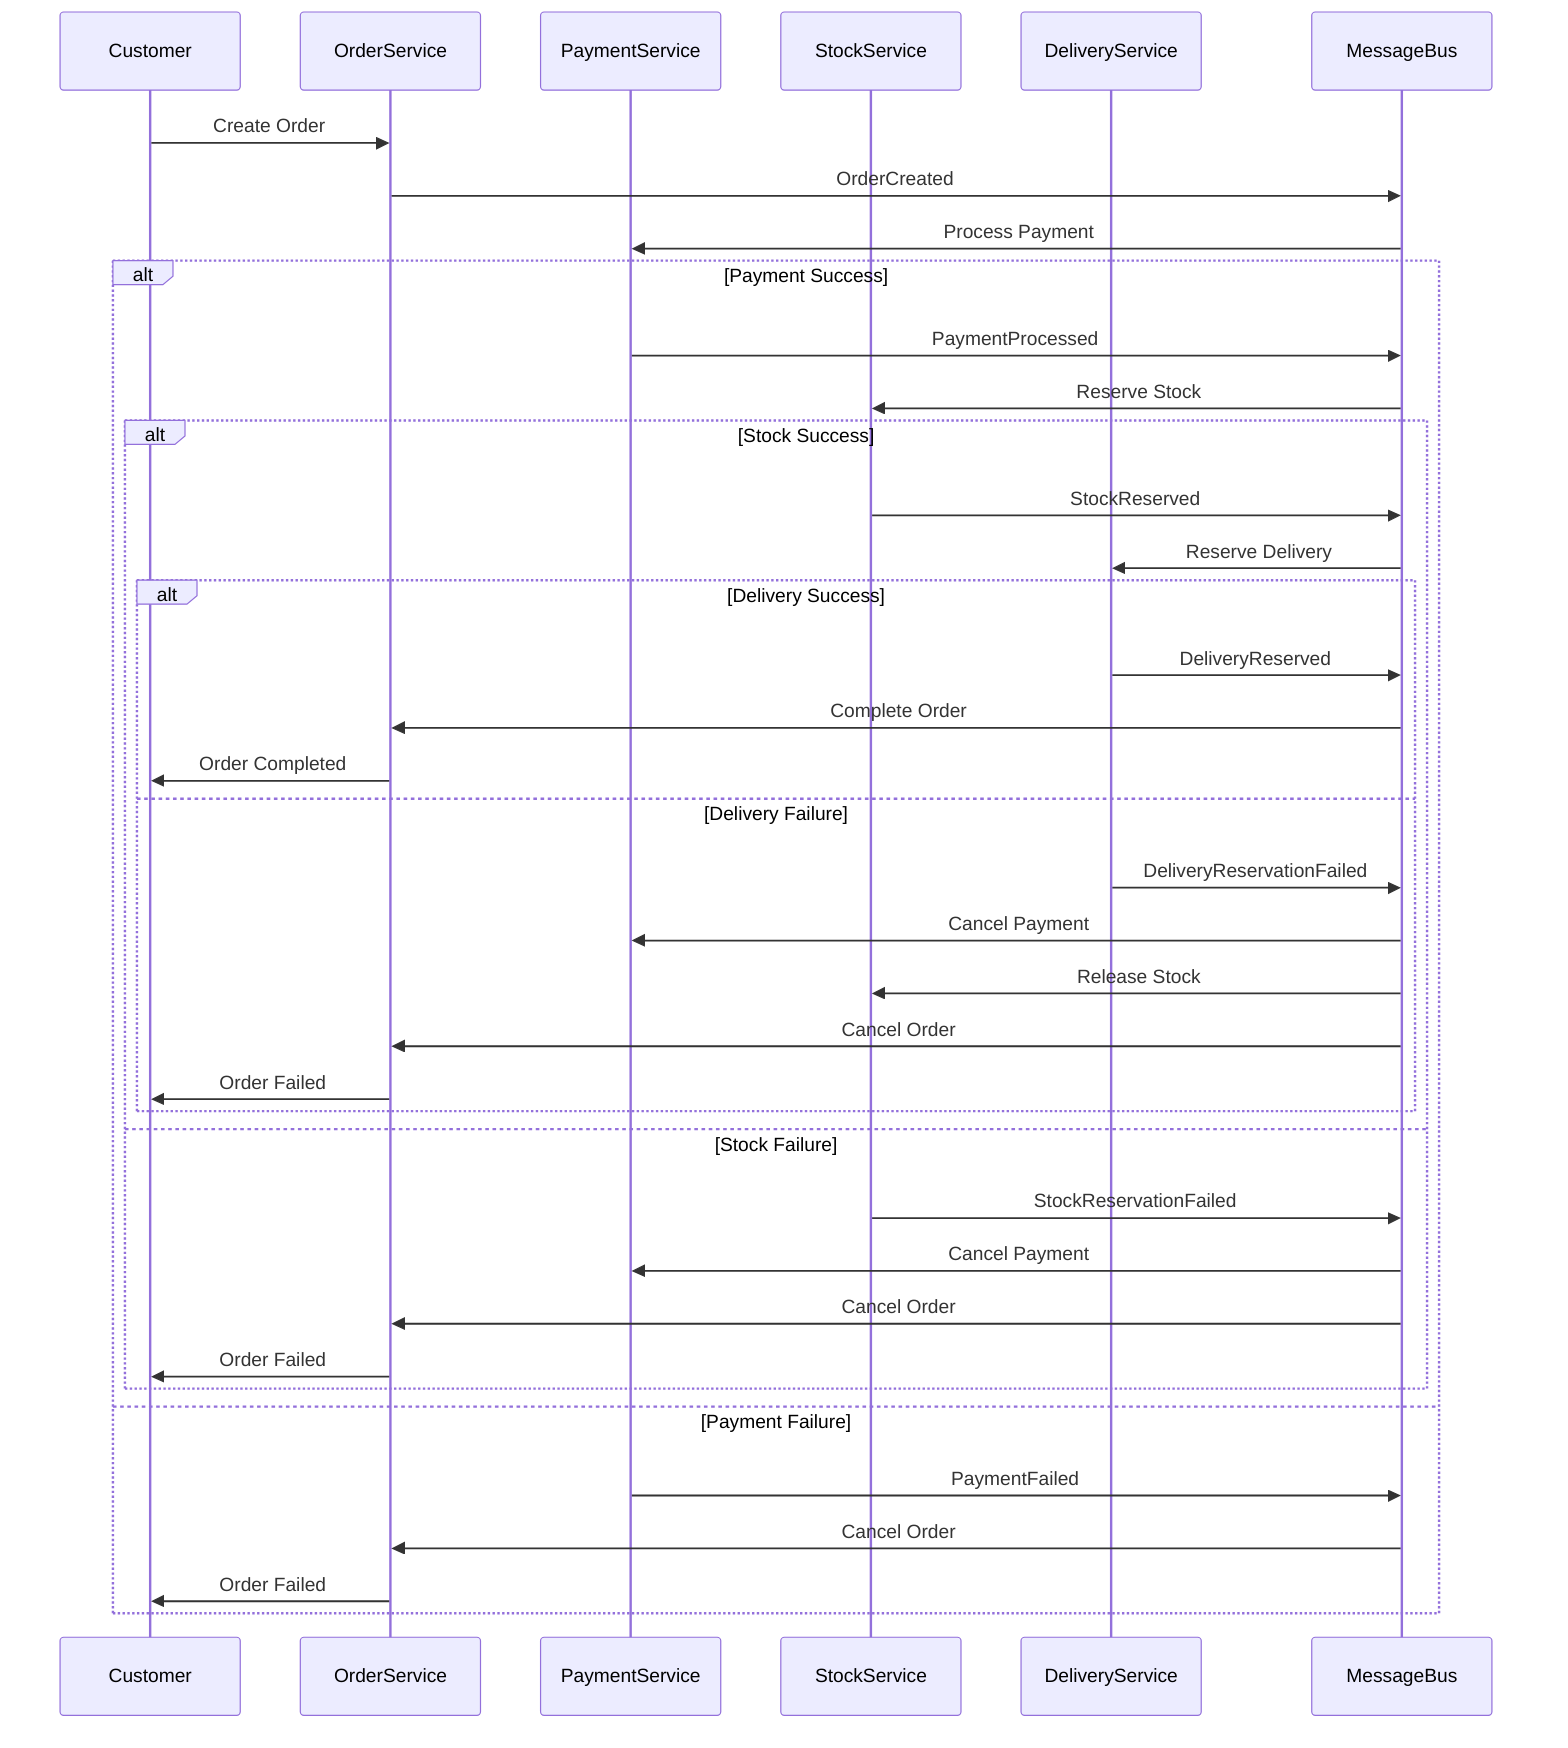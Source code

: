 sequenceDiagram
    participant Customer
    participant OrderService
    participant PaymentService
    participant StockService
    participant DeliveryService
    participant MessageBus

    Customer->>OrderService: Create Order
    OrderService->>MessageBus: OrderCreated
    MessageBus->>PaymentService: Process Payment
    alt Payment Success
        PaymentService->>MessageBus: PaymentProcessed
        MessageBus->>StockService: Reserve Stock
        alt Stock Success
            StockService->>MessageBus: StockReserved
            MessageBus->>DeliveryService: Reserve Delivery
            alt Delivery Success
                DeliveryService->>MessageBus: DeliveryReserved
                MessageBus->>OrderService: Complete Order
                OrderService->>Customer: Order Completed
            else Delivery Failure
                DeliveryService->>MessageBus: DeliveryReservationFailed
                MessageBus->>PaymentService: Cancel Payment
                MessageBus->>StockService: Release Stock
                MessageBus->>OrderService: Cancel Order
                OrderService->>Customer: Order Failed
            end
        else Stock Failure
            StockService->>MessageBus: StockReservationFailed
            MessageBus->>PaymentService: Cancel Payment
            MessageBus->>OrderService: Cancel Order
            OrderService->>Customer: Order Failed
        end
    else Payment Failure
        PaymentService->>MessageBus: PaymentFailed
        MessageBus->>OrderService: Cancel Order
        OrderService->>Customer: Order Failed
    end